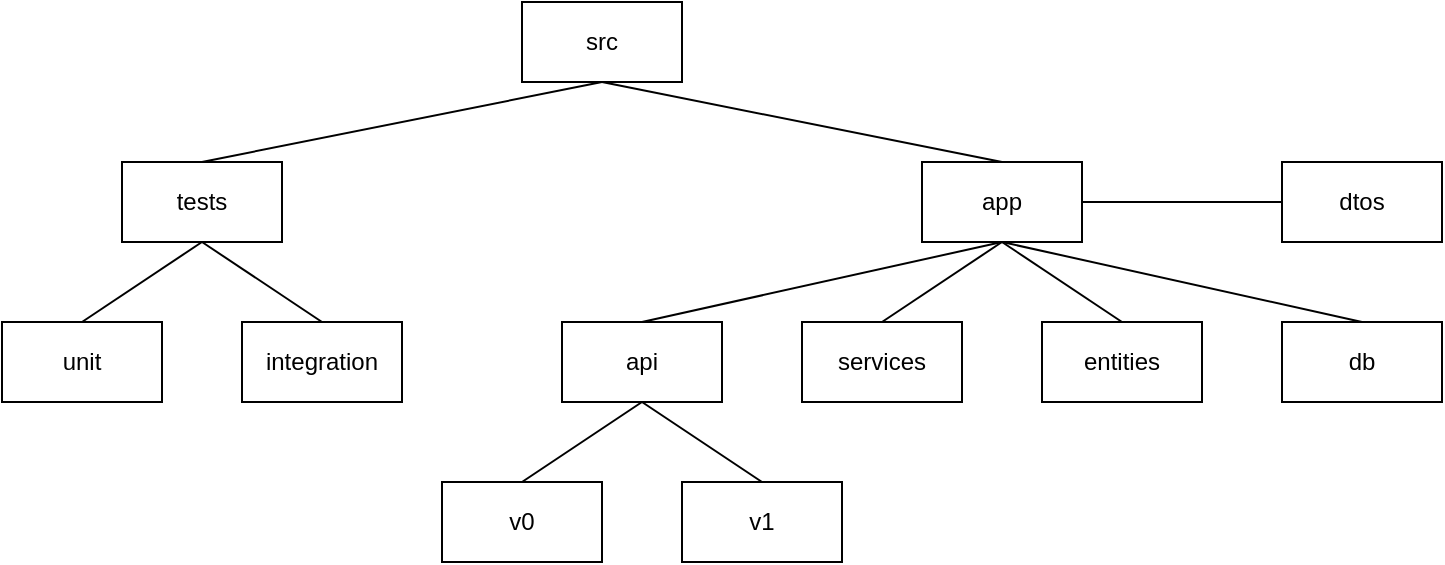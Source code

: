 <mxfile version="14.7.4" type="embed" pages="3"><diagram id="9Jkgpd1ErI1OY1Kt9OBI" name="Project structure"><mxGraphModel dx="1049" dy="727" grid="1" gridSize="10" guides="1" tooltips="1" connect="1" arrows="1" fold="1" page="1" pageScale="1" pageWidth="850" pageHeight="1100" math="0" shadow="0"><root><mxCell id="Klsr_W6flV2-ivs9cT9d-0"/><mxCell id="Klsr_W6flV2-ivs9cT9d-1" parent="Klsr_W6flV2-ivs9cT9d-0"/><mxCell id="-LEQNa0bCOew47Dg1BMU-28" value="src" style="rounded=0;whiteSpace=wrap;html=1;" parent="Klsr_W6flV2-ivs9cT9d-1" vertex="1"><mxGeometry x="360" y="40" width="80" height="40" as="geometry"/></mxCell><mxCell id="-LEQNa0bCOew47Dg1BMU-29" value="app" style="rounded=0;whiteSpace=wrap;html=1;" parent="Klsr_W6flV2-ivs9cT9d-1" vertex="1"><mxGeometry x="560" y="120" width="80" height="40" as="geometry"/></mxCell><mxCell id="-LEQNa0bCOew47Dg1BMU-30" value="" style="endArrow=none;html=1;rounded=0;entryX=0.5;entryY=0;entryDx=0;entryDy=0;exitX=0.5;exitY=1;exitDx=0;exitDy=0;" parent="Klsr_W6flV2-ivs9cT9d-1" source="-LEQNa0bCOew47Dg1BMU-28" target="-LEQNa0bCOew47Dg1BMU-29" edge="1"><mxGeometry width="50" height="50" relative="1" as="geometry"><mxPoint x="470" y="250" as="sourcePoint"/><mxPoint x="520" y="200" as="targetPoint"/></mxGeometry></mxCell><mxCell id="-LEQNa0bCOew47Dg1BMU-31" value="tests" style="rounded=0;whiteSpace=wrap;html=1;" parent="Klsr_W6flV2-ivs9cT9d-1" vertex="1"><mxGeometry x="160" y="120" width="80" height="40" as="geometry"/></mxCell><mxCell id="-LEQNa0bCOew47Dg1BMU-32" value="" style="endArrow=none;html=1;rounded=0;exitX=0.5;exitY=0;exitDx=0;exitDy=0;entryX=0.5;entryY=1;entryDx=0;entryDy=0;" parent="Klsr_W6flV2-ivs9cT9d-1" source="-LEQNa0bCOew47Dg1BMU-31" target="-LEQNa0bCOew47Dg1BMU-28" edge="1"><mxGeometry width="50" height="50" relative="1" as="geometry"><mxPoint x="420" y="210" as="sourcePoint"/><mxPoint x="470" y="160" as="targetPoint"/></mxGeometry></mxCell><mxCell id="-LEQNa0bCOew47Dg1BMU-33" value="api" style="rounded=0;whiteSpace=wrap;html=1;" parent="Klsr_W6flV2-ivs9cT9d-1" vertex="1"><mxGeometry x="380" y="200" width="80" height="40" as="geometry"/></mxCell><mxCell id="-LEQNa0bCOew47Dg1BMU-34" value="" style="endArrow=none;html=1;rounded=0;exitX=0.5;exitY=0;exitDx=0;exitDy=0;entryX=0.5;entryY=1;entryDx=0;entryDy=0;" parent="Klsr_W6flV2-ivs9cT9d-1" source="-LEQNa0bCOew47Dg1BMU-33" target="-LEQNa0bCOew47Dg1BMU-29" edge="1"><mxGeometry width="50" height="50" relative="1" as="geometry"><mxPoint x="470" y="260" as="sourcePoint"/><mxPoint x="520" y="210" as="targetPoint"/></mxGeometry></mxCell><mxCell id="-LEQNa0bCOew47Dg1BMU-36" value="services" style="rounded=0;whiteSpace=wrap;html=1;" parent="Klsr_W6flV2-ivs9cT9d-1" vertex="1"><mxGeometry x="500" y="200" width="80" height="40" as="geometry"/></mxCell><mxCell id="-LEQNa0bCOew47Dg1BMU-37" value="" style="endArrow=none;html=1;rounded=0;entryX=0.5;entryY=1;entryDx=0;entryDy=0;exitX=0.5;exitY=0;exitDx=0;exitDy=0;" parent="Klsr_W6flV2-ivs9cT9d-1" source="-LEQNa0bCOew47Dg1BMU-36" target="-LEQNa0bCOew47Dg1BMU-29" edge="1"><mxGeometry width="50" height="50" relative="1" as="geometry"><mxPoint x="470" y="260" as="sourcePoint"/><mxPoint x="520" y="210" as="targetPoint"/></mxGeometry></mxCell><mxCell id="-LEQNa0bCOew47Dg1BMU-39" value="entities" style="rounded=0;whiteSpace=wrap;html=1;" parent="Klsr_W6flV2-ivs9cT9d-1" vertex="1"><mxGeometry x="620" y="200" width="80" height="40" as="geometry"/></mxCell><mxCell id="-LEQNa0bCOew47Dg1BMU-40" value="" style="endArrow=none;html=1;rounded=0;entryX=0.5;entryY=1;entryDx=0;entryDy=0;exitX=0.5;exitY=0;exitDx=0;exitDy=0;" parent="Klsr_W6flV2-ivs9cT9d-1" source="-LEQNa0bCOew47Dg1BMU-39" target="-LEQNa0bCOew47Dg1BMU-29" edge="1"><mxGeometry width="50" height="50" relative="1" as="geometry"><mxPoint x="580" y="250" as="sourcePoint"/><mxPoint x="630" y="200" as="targetPoint"/></mxGeometry></mxCell><mxCell id="-LEQNa0bCOew47Dg1BMU-41" value="db" style="rounded=0;whiteSpace=wrap;html=1;" parent="Klsr_W6flV2-ivs9cT9d-1" vertex="1"><mxGeometry x="740" y="200" width="80" height="40" as="geometry"/></mxCell><mxCell id="-LEQNa0bCOew47Dg1BMU-42" value="" style="endArrow=none;html=1;rounded=0;entryX=0.5;entryY=1;entryDx=0;entryDy=0;exitX=0.5;exitY=0;exitDx=0;exitDy=0;" parent="Klsr_W6flV2-ivs9cT9d-1" source="-LEQNa0bCOew47Dg1BMU-41" target="-LEQNa0bCOew47Dg1BMU-29" edge="1"><mxGeometry width="50" height="50" relative="1" as="geometry"><mxPoint x="580" y="250" as="sourcePoint"/><mxPoint x="630" y="200" as="targetPoint"/></mxGeometry></mxCell><mxCell id="C4Uwq72jIhiJsbBoPo_7-0" value="unit" style="rounded=0;whiteSpace=wrap;html=1;" parent="Klsr_W6flV2-ivs9cT9d-1" vertex="1"><mxGeometry x="100" y="200" width="80" height="40" as="geometry"/></mxCell><mxCell id="C4Uwq72jIhiJsbBoPo_7-1" value="integration" style="rounded=0;whiteSpace=wrap;html=1;" parent="Klsr_W6flV2-ivs9cT9d-1" vertex="1"><mxGeometry x="220" y="200" width="80" height="40" as="geometry"/></mxCell><mxCell id="C4Uwq72jIhiJsbBoPo_7-3" value="" style="endArrow=none;html=1;exitX=0.5;exitY=0;exitDx=0;exitDy=0;entryX=0.5;entryY=1;entryDx=0;entryDy=0;" parent="Klsr_W6flV2-ivs9cT9d-1" source="C4Uwq72jIhiJsbBoPo_7-1" target="-LEQNa0bCOew47Dg1BMU-31" edge="1"><mxGeometry width="50" height="50" relative="1" as="geometry"><mxPoint x="390" y="240" as="sourcePoint"/><mxPoint x="440" y="190" as="targetPoint"/></mxGeometry></mxCell><mxCell id="C4Uwq72jIhiJsbBoPo_7-4" value="" style="endArrow=none;html=1;exitX=0.5;exitY=0;exitDx=0;exitDy=0;entryX=0.5;entryY=1;entryDx=0;entryDy=0;" parent="Klsr_W6flV2-ivs9cT9d-1" source="C4Uwq72jIhiJsbBoPo_7-0" target="-LEQNa0bCOew47Dg1BMU-31" edge="1"><mxGeometry width="50" height="50" relative="1" as="geometry"><mxPoint x="390" y="240" as="sourcePoint"/><mxPoint x="440" y="190" as="targetPoint"/></mxGeometry></mxCell><mxCell id="C4Uwq72jIhiJsbBoPo_7-5" value="v1" style="rounded=0;whiteSpace=wrap;html=1;" parent="Klsr_W6flV2-ivs9cT9d-1" vertex="1"><mxGeometry x="440" y="280" width="80" height="40" as="geometry"/></mxCell><mxCell id="C4Uwq72jIhiJsbBoPo_7-6" value="v0" style="rounded=0;whiteSpace=wrap;html=1;" parent="Klsr_W6flV2-ivs9cT9d-1" vertex="1"><mxGeometry x="320" y="280" width="80" height="40" as="geometry"/></mxCell><mxCell id="C4Uwq72jIhiJsbBoPo_7-7" value="" style="endArrow=none;html=1;exitX=0.5;exitY=0;exitDx=0;exitDy=0;entryX=0.5;entryY=1;entryDx=0;entryDy=0;" parent="Klsr_W6flV2-ivs9cT9d-1" source="C4Uwq72jIhiJsbBoPo_7-6" target="-LEQNa0bCOew47Dg1BMU-33" edge="1"><mxGeometry width="50" height="50" relative="1" as="geometry"><mxPoint x="540" y="240" as="sourcePoint"/><mxPoint x="590" y="190" as="targetPoint"/></mxGeometry></mxCell><mxCell id="C4Uwq72jIhiJsbBoPo_7-8" value="" style="endArrow=none;html=1;exitX=0.5;exitY=0;exitDx=0;exitDy=0;entryX=0.5;entryY=1;entryDx=0;entryDy=0;" parent="Klsr_W6flV2-ivs9cT9d-1" source="C4Uwq72jIhiJsbBoPo_7-5" target="-LEQNa0bCOew47Dg1BMU-33" edge="1"><mxGeometry width="50" height="50" relative="1" as="geometry"><mxPoint x="540" y="240" as="sourcePoint"/><mxPoint x="590" y="190" as="targetPoint"/></mxGeometry></mxCell><mxCell id="ia8dxGhnC2V8vqeX2w2T-0" value="dtos" style="rounded=0;whiteSpace=wrap;html=1;" parent="Klsr_W6flV2-ivs9cT9d-1" vertex="1"><mxGeometry x="740" y="120" width="80" height="40" as="geometry"/></mxCell><mxCell id="ia8dxGhnC2V8vqeX2w2T-1" value="" style="endArrow=none;html=1;entryX=1;entryY=0.5;entryDx=0;entryDy=0;exitX=0;exitY=0.5;exitDx=0;exitDy=0;" parent="Klsr_W6flV2-ivs9cT9d-1" source="ia8dxGhnC2V8vqeX2w2T-0" target="-LEQNa0bCOew47Dg1BMU-29" edge="1"><mxGeometry width="50" height="50" relative="1" as="geometry"><mxPoint x="560" y="240" as="sourcePoint"/><mxPoint x="610" y="190" as="targetPoint"/></mxGeometry></mxCell></root></mxGraphModel></diagram><diagram id="kMattpfkj0vfWsB_FAG9" name="HashingService"><mxGraphModel dx="2084" dy="855" grid="1" gridSize="10" guides="1" tooltips="1" connect="1" arrows="1" fold="1" page="1" pageScale="1" pageWidth="850" pageHeight="1100" math="0" shadow="0"><root><mxCell id="0"/><mxCell id="1" parent="0"/><mxCell id="_XV3HHk5FDAGLDEpgzGO-1" value="&lt;p style=&quot;margin: 0px ; margin-top: 4px ; text-align: center&quot;&gt;&lt;i&gt;&amp;lt;&amp;lt;Dataclass&amp;gt;&amp;gt;&lt;/i&gt;&lt;br&gt;&lt;/p&gt;&lt;p style=&quot;margin: 0px ; margin-top: 4px ; text-align: center&quot;&gt;&lt;i&gt;&lt;b&gt;HashesRequest&lt;/b&gt;&lt;/i&gt;&lt;/p&gt;&lt;p style=&quot;margin: 0px ; margin-left: 4px&quot;&gt;+ data: str&lt;br&gt;+ algorithm: str&lt;/p&gt;&lt;p style=&quot;margin: 0px ; margin-left: 4px&quot;&gt;&lt;br&gt;&lt;/p&gt;" style="verticalAlign=top;align=left;overflow=fill;fontSize=12;fontFamily=Helvetica;html=1;" parent="1" vertex="1"><mxGeometry x="800" y="80" width="200" height="80" as="geometry"/></mxCell><mxCell id="KA4XaVMnBRtYUskUD7Ue-1" value="&lt;p style=&quot;margin: 0px ; margin-top: 4px ; text-align: center&quot;&gt;&lt;i&gt;&amp;lt;&amp;lt;Dataclass&amp;gt;&amp;gt;&lt;/i&gt;&lt;br&gt;&lt;/p&gt;&lt;p style=&quot;margin: 0px ; margin-top: 4px ; text-align: center&quot;&gt;&lt;i&gt;&lt;b&gt;HashesResponse&lt;/b&gt;&lt;/i&gt;&lt;/p&gt;&lt;p style=&quot;margin: 0px ; margin-left: 4px&quot;&gt;+ algorithm: str&lt;br&gt;+ bits: int&lt;/p&gt;&lt;p style=&quot;margin: 0px ; margin-left: 4px&quot;&gt;+ checksum: str&lt;br&gt;&lt;/p&gt;&lt;p style=&quot;margin: 0px ; margin-left: 4px&quot;&gt;+ is_secure: bool&lt;br&gt;&lt;/p&gt;&lt;p style=&quot;margin: 0px ; margin-left: 4px&quot;&gt;&lt;br&gt;&lt;/p&gt;" style="verticalAlign=top;align=left;overflow=fill;fontSize=12;fontFamily=Helvetica;html=1;" parent="1" vertex="1"><mxGeometry x="800" y="240" width="200" height="100" as="geometry"/></mxCell><mxCell id="84k3BL1g03G0u2ZJie2Q-1" value="" style="endArrow=open;endSize=12;dashed=1;html=1;exitX=1;exitY=0.5;exitDx=0;exitDy=0;entryX=0;entryY=0.5;entryDx=0;entryDy=0;" parent="1" source="1zsoZmz91Y7R-jIIYZdZ-5" target="_XV3HHk5FDAGLDEpgzGO-1" edge="1"><mxGeometry width="160" relative="1" as="geometry"><mxPoint x="630" y="170" as="sourcePoint"/><mxPoint x="790" y="170" as="targetPoint"/></mxGeometry></mxCell><mxCell id="84k3BL1g03G0u2ZJie2Q-2" value="" style="endArrow=open;endSize=12;dashed=1;html=1;entryX=0;entryY=0.5;entryDx=0;entryDy=0;exitX=1;exitY=0.5;exitDx=0;exitDy=0;rounded=0;" parent="1" source="1zsoZmz91Y7R-jIIYZdZ-5" target="KA4XaVMnBRtYUskUD7Ue-1" edge="1"><mxGeometry width="160" relative="1" as="geometry"><mxPoint x="680" y="390" as="sourcePoint"/><mxPoint x="840" y="390" as="targetPoint"/><Array as="points"><mxPoint x="720" y="120"/><mxPoint x="720" y="290"/></Array></mxGeometry></mxCell><mxCell id="ELBG_CtfMVHB0vTM7BGJ-1" value="Diagrams" parent="0"/><mxCell id="1zsoZmz91Y7R-jIIYZdZ-1" value="HashingServiceImpl" style="swimlane;fontStyle=1;align=center;verticalAlign=top;childLayout=stackLayout;horizontal=1;startSize=26;horizontalStack=0;resizeParent=1;resizeParentMax=0;resizeLast=0;collapsible=1;marginBottom=0;" parent="ELBG_CtfMVHB0vTM7BGJ-1" vertex="1"><mxGeometry x="240" y="280" width="360" height="86" as="geometry"><mxRectangle x="280" y="80" width="100" height="26" as="alternateBounds"/></mxGeometry></mxCell><mxCell id="1zsoZmz91Y7R-jIIYZdZ-2" value="- factory: HashingAlgorithmFactory" style="text;strokeColor=none;fillColor=none;align=left;verticalAlign=top;spacingLeft=4;spacingRight=4;overflow=hidden;rotatable=0;points=[[0,0.5],[1,0.5]];portConstraint=eastwest;" parent="1zsoZmz91Y7R-jIIYZdZ-1" vertex="1"><mxGeometry y="26" width="360" height="26" as="geometry"/></mxCell><mxCell id="1zsoZmz91Y7R-jIIYZdZ-3" value="" style="line;strokeWidth=1;fillColor=none;align=left;verticalAlign=middle;spacingTop=-1;spacingLeft=3;spacingRight=3;rotatable=0;labelPosition=right;points=[];portConstraint=eastwest;" parent="1zsoZmz91Y7R-jIIYZdZ-1" vertex="1"><mxGeometry y="52" width="360" height="8" as="geometry"/></mxCell><mxCell id="1zsoZmz91Y7R-jIIYZdZ-4" value="+ hashUserData(request: HashesRequest): HashesResponse" style="text;strokeColor=none;fillColor=none;align=left;verticalAlign=top;spacingLeft=4;spacingRight=4;overflow=hidden;rotatable=0;points=[[0,0.5],[1,0.5]];portConstraint=eastwest;" parent="1zsoZmz91Y7R-jIIYZdZ-1" vertex="1"><mxGeometry y="60" width="360" height="26" as="geometry"/></mxCell><mxCell id="1zsoZmz91Y7R-jIIYZdZ-5" value="&lt;p style=&quot;margin: 0px ; margin-top: 4px ; text-align: center&quot;&gt;&lt;i&gt;&amp;lt;&amp;lt;Interface&amp;gt;&amp;gt;&lt;/i&gt;&lt;br&gt;&lt;b&gt;HashingService&lt;/b&gt;&lt;/p&gt;&lt;hr size=&quot;1&quot;&gt;&lt;p style=&quot;margin: 0px ; margin-left: 4px&quot;&gt;&lt;span&gt;+ hashUserData(request: HashesRequest): HashesResponse&lt;/span&gt;&lt;/p&gt;" style="verticalAlign=top;align=left;overflow=fill;fontSize=12;fontFamily=Helvetica;html=1;" parent="ELBG_CtfMVHB0vTM7BGJ-1" vertex="1"><mxGeometry x="240" y="80" width="360" height="80" as="geometry"/></mxCell><mxCell id="1zsoZmz91Y7R-jIIYZdZ-6" value="" style="endArrow=block;dashed=1;endFill=0;endSize=12;html=1;rounded=0;exitX=0.5;exitY=0;exitDx=0;exitDy=0;entryX=0.5;entryY=1;entryDx=0;entryDy=0;" parent="ELBG_CtfMVHB0vTM7BGJ-1" source="1zsoZmz91Y7R-jIIYZdZ-1" target="1zsoZmz91Y7R-jIIYZdZ-5" edge="1"><mxGeometry width="160" relative="1" as="geometry"><mxPoint x="340" y="230" as="sourcePoint"/><mxPoint x="500" y="230" as="targetPoint"/></mxGeometry></mxCell><mxCell id="1zsoZmz91Y7R-jIIYZdZ-7" value="&lt;p style=&quot;margin: 0px ; margin-top: 4px ; text-align: center&quot;&gt;&lt;i&gt;&amp;lt;&amp;lt;Interface&amp;gt;&amp;gt;&lt;/i&gt;&lt;br&gt;&lt;b&gt;HashingAlgorithm&lt;/b&gt;&lt;/p&gt;&lt;hr size=&quot;1&quot;&gt;&lt;p style=&quot;margin: 0px ; margin-left: 4px&quot;&gt;+ name: string&lt;/p&gt;&lt;p style=&quot;margin: 0px ; margin-left: 4px&quot;&gt;+ bits: string&lt;/p&gt;&lt;p style=&quot;margin: 0px ; margin-left: 4px&quot;&gt;+ isSecure: bool&lt;/p&gt;&lt;hr&gt;&lt;p style=&quot;margin: 0px ; margin-left: 4px&quot;&gt;+ hash(data: string): string&lt;/p&gt;" style="verticalAlign=top;align=left;overflow=fill;fontSize=12;fontFamily=Helvetica;html=1;" parent="ELBG_CtfMVHB0vTM7BGJ-1" vertex="1"><mxGeometry x="80" y="480" width="200" height="130" as="geometry"/></mxCell><mxCell id="1zsoZmz91Y7R-jIIYZdZ-8" value="&lt;p style=&quot;margin: 0px ; margin-top: 4px ; text-align: center&quot;&gt;&lt;i&gt;&amp;lt;&amp;lt;Interface&amp;gt;&amp;gt;&lt;/i&gt;&lt;br&gt;&lt;b&gt;HashingAlgorithmFactory&lt;/b&gt;&lt;/p&gt;&lt;hr size=&quot;1&quot;&gt;&lt;p style=&quot;margin: 0px ; margin-left: 4px&quot;&gt;&lt;/p&gt;&lt;p style=&quot;margin: 0px ; margin-left: 4px&quot;&gt;+ createAlgorithm(algorithm_name: string): Optional&amp;lt;HashingAlgorithm&amp;gt;&lt;/p&gt;&lt;p style=&quot;margin: 0px ; margin-left: 4px&quot;&gt;+ getAvailableAlgorithms(): List&amp;lt;string&amp;gt;&lt;/p&gt;" style="verticalAlign=top;align=left;overflow=fill;fontSize=12;fontFamily=Helvetica;html=1;" parent="ELBG_CtfMVHB0vTM7BGJ-1" vertex="1"><mxGeometry x="680" y="505" width="390" height="80" as="geometry"/></mxCell><mxCell id="1zsoZmz91Y7R-jIIYZdZ-9" value="MD5HashingAlgorithm" style="swimlane;fontStyle=1;align=center;verticalAlign=top;childLayout=stackLayout;horizontal=1;startSize=26;horizontalStack=0;resizeParent=1;resizeParentMax=0;resizeLast=0;collapsible=1;marginBottom=0;" parent="ELBG_CtfMVHB0vTM7BGJ-1" vertex="1"><mxGeometry x="-180" y="720" width="160" height="138" as="geometry"/></mxCell><mxCell id="1zsoZmz91Y7R-jIIYZdZ-10" value="+ name: string = &quot;md5&quot;" style="text;strokeColor=none;fillColor=none;align=left;verticalAlign=top;spacingLeft=4;spacingRight=4;overflow=hidden;rotatable=0;points=[[0,0.5],[1,0.5]];portConstraint=eastwest;" parent="1zsoZmz91Y7R-jIIYZdZ-9" vertex="1"><mxGeometry y="26" width="160" height="26" as="geometry"/></mxCell><mxCell id="1zsoZmz91Y7R-jIIYZdZ-24" value="+ bits: int = 128" style="text;strokeColor=none;fillColor=none;align=left;verticalAlign=top;spacingLeft=4;spacingRight=4;overflow=hidden;rotatable=0;points=[[0,0.5],[1,0.5]];portConstraint=eastwest;" parent="1zsoZmz91Y7R-jIIYZdZ-9" vertex="1"><mxGeometry y="52" width="160" height="26" as="geometry"/></mxCell><mxCell id="1zsoZmz91Y7R-jIIYZdZ-25" value="+ is_secure: bool = false" style="text;strokeColor=none;fillColor=none;align=left;verticalAlign=top;spacingLeft=4;spacingRight=4;overflow=hidden;rotatable=0;points=[[0,0.5],[1,0.5]];portConstraint=eastwest;" parent="1zsoZmz91Y7R-jIIYZdZ-9" vertex="1"><mxGeometry y="78" width="160" height="26" as="geometry"/></mxCell><mxCell id="1zsoZmz91Y7R-jIIYZdZ-11" value="" style="line;strokeWidth=1;fillColor=none;align=left;verticalAlign=middle;spacingTop=-1;spacingLeft=3;spacingRight=3;rotatable=0;labelPosition=right;points=[];portConstraint=eastwest;" parent="1zsoZmz91Y7R-jIIYZdZ-9" vertex="1"><mxGeometry y="104" width="160" height="8" as="geometry"/></mxCell><mxCell id="1zsoZmz91Y7R-jIIYZdZ-12" value="+ hash(data: string): string" style="text;strokeColor=none;fillColor=none;align=left;verticalAlign=top;spacingLeft=4;spacingRight=4;overflow=hidden;rotatable=0;points=[[0,0.5],[1,0.5]];portConstraint=eastwest;" parent="1zsoZmz91Y7R-jIIYZdZ-9" vertex="1"><mxGeometry y="112" width="160" height="26" as="geometry"/></mxCell><mxCell id="1zsoZmz91Y7R-jIIYZdZ-14" value="Use" style="endArrow=open;endSize=12;dashed=1;html=1;rounded=0;entryX=0.5;entryY=0;entryDx=0;entryDy=0;" parent="ELBG_CtfMVHB0vTM7BGJ-1" source="1zsoZmz91Y7R-jIIYZdZ-4" target="1zsoZmz91Y7R-jIIYZdZ-7" edge="1"><mxGeometry width="160" relative="1" as="geometry"><mxPoint x="390" y="380" as="sourcePoint"/><mxPoint x="440" y="400" as="targetPoint"/><Array as="points"><mxPoint x="420" y="400"/><mxPoint x="400" y="400"/><mxPoint x="180" y="400"/></Array></mxGeometry></mxCell><mxCell id="1zsoZmz91Y7R-jIIYZdZ-15" value="Use" style="endArrow=open;endSize=12;dashed=1;html=1;rounded=0;entryX=0.5;entryY=0;entryDx=0;entryDy=0;" parent="ELBG_CtfMVHB0vTM7BGJ-1" source="1zsoZmz91Y7R-jIIYZdZ-4" target="1zsoZmz91Y7R-jIIYZdZ-8" edge="1"><mxGeometry width="160" relative="1" as="geometry"><mxPoint x="450" y="400" as="sourcePoint"/><mxPoint x="440" y="400" as="targetPoint"/><Array as="points"><mxPoint x="420" y="400"/><mxPoint x="875" y="400"/></Array></mxGeometry></mxCell><mxCell id="1zsoZmz91Y7R-jIIYZdZ-26" value="SHA1HashingAlgorithm" style="swimlane;fontStyle=1;align=center;verticalAlign=top;childLayout=stackLayout;horizontal=1;startSize=26;horizontalStack=0;resizeParent=1;resizeParentMax=0;resizeLast=0;collapsible=1;marginBottom=0;" parent="ELBG_CtfMVHB0vTM7BGJ-1" vertex="1"><mxGeometry x="100" y="720" width="160" height="138" as="geometry"/></mxCell><mxCell id="1zsoZmz91Y7R-jIIYZdZ-27" value="+ name: string = &quot;sha1&quot;" style="text;strokeColor=none;fillColor=none;align=left;verticalAlign=top;spacingLeft=4;spacingRight=4;overflow=hidden;rotatable=0;points=[[0,0.5],[1,0.5]];portConstraint=eastwest;" parent="1zsoZmz91Y7R-jIIYZdZ-26" vertex="1"><mxGeometry y="26" width="160" height="26" as="geometry"/></mxCell><mxCell id="1zsoZmz91Y7R-jIIYZdZ-28" value="+ bits: int = 160" style="text;strokeColor=none;fillColor=none;align=left;verticalAlign=top;spacingLeft=4;spacingRight=4;overflow=hidden;rotatable=0;points=[[0,0.5],[1,0.5]];portConstraint=eastwest;" parent="1zsoZmz91Y7R-jIIYZdZ-26" vertex="1"><mxGeometry y="52" width="160" height="26" as="geometry"/></mxCell><mxCell id="1zsoZmz91Y7R-jIIYZdZ-29" value="+ is_secure: bool = false" style="text;strokeColor=none;fillColor=none;align=left;verticalAlign=top;spacingLeft=4;spacingRight=4;overflow=hidden;rotatable=0;points=[[0,0.5],[1,0.5]];portConstraint=eastwest;" parent="1zsoZmz91Y7R-jIIYZdZ-26" vertex="1"><mxGeometry y="78" width="160" height="26" as="geometry"/></mxCell><mxCell id="1zsoZmz91Y7R-jIIYZdZ-30" value="" style="line;strokeWidth=1;fillColor=none;align=left;verticalAlign=middle;spacingTop=-1;spacingLeft=3;spacingRight=3;rotatable=0;labelPosition=right;points=[];portConstraint=eastwest;" parent="1zsoZmz91Y7R-jIIYZdZ-26" vertex="1"><mxGeometry y="104" width="160" height="8" as="geometry"/></mxCell><mxCell id="1zsoZmz91Y7R-jIIYZdZ-31" value="+ hash(data: string): string" style="text;strokeColor=none;fillColor=none;align=left;verticalAlign=top;spacingLeft=4;spacingRight=4;overflow=hidden;rotatable=0;points=[[0,0.5],[1,0.5]];portConstraint=eastwest;" parent="1zsoZmz91Y7R-jIIYZdZ-26" vertex="1"><mxGeometry y="112" width="160" height="26" as="geometry"/></mxCell><mxCell id="1zsoZmz91Y7R-jIIYZdZ-32" value="SHA256HashingAlgorithm" style="swimlane;fontStyle=1;align=center;verticalAlign=top;childLayout=stackLayout;horizontal=1;startSize=26;horizontalStack=0;resizeParent=1;resizeParentMax=0;resizeLast=0;collapsible=1;marginBottom=0;" parent="ELBG_CtfMVHB0vTM7BGJ-1" vertex="1"><mxGeometry x="380" y="720" width="160" height="138" as="geometry"/></mxCell><mxCell id="1zsoZmz91Y7R-jIIYZdZ-33" value="+ name: string = &quot;sha256&quot;" style="text;strokeColor=none;fillColor=none;align=left;verticalAlign=top;spacingLeft=4;spacingRight=4;overflow=hidden;rotatable=0;points=[[0,0.5],[1,0.5]];portConstraint=eastwest;" parent="1zsoZmz91Y7R-jIIYZdZ-32" vertex="1"><mxGeometry y="26" width="160" height="26" as="geometry"/></mxCell><mxCell id="1zsoZmz91Y7R-jIIYZdZ-34" value="+ bits: int = 256" style="text;strokeColor=none;fillColor=none;align=left;verticalAlign=top;spacingLeft=4;spacingRight=4;overflow=hidden;rotatable=0;points=[[0,0.5],[1,0.5]];portConstraint=eastwest;" parent="1zsoZmz91Y7R-jIIYZdZ-32" vertex="1"><mxGeometry y="52" width="160" height="26" as="geometry"/></mxCell><mxCell id="1zsoZmz91Y7R-jIIYZdZ-35" value="+ is_secure: bool = true" style="text;strokeColor=none;fillColor=none;align=left;verticalAlign=top;spacingLeft=4;spacingRight=4;overflow=hidden;rotatable=0;points=[[0,0.5],[1,0.5]];portConstraint=eastwest;" parent="1zsoZmz91Y7R-jIIYZdZ-32" vertex="1"><mxGeometry y="78" width="160" height="26" as="geometry"/></mxCell><mxCell id="1zsoZmz91Y7R-jIIYZdZ-36" value="" style="line;strokeWidth=1;fillColor=none;align=left;verticalAlign=middle;spacingTop=-1;spacingLeft=3;spacingRight=3;rotatable=0;labelPosition=right;points=[];portConstraint=eastwest;" parent="1zsoZmz91Y7R-jIIYZdZ-32" vertex="1"><mxGeometry y="104" width="160" height="8" as="geometry"/></mxCell><mxCell id="1zsoZmz91Y7R-jIIYZdZ-37" value="+ hash(data: string): string" style="text;strokeColor=none;fillColor=none;align=left;verticalAlign=top;spacingLeft=4;spacingRight=4;overflow=hidden;rotatable=0;points=[[0,0.5],[1,0.5]];portConstraint=eastwest;" parent="1zsoZmz91Y7R-jIIYZdZ-32" vertex="1"><mxGeometry y="112" width="160" height="26" as="geometry"/></mxCell><mxCell id="1zsoZmz91Y7R-jIIYZdZ-39" value="" style="endArrow=block;dashed=1;endFill=0;endSize=12;html=1;rounded=0;exitX=0.5;exitY=0;exitDx=0;exitDy=0;entryX=0.5;entryY=1;entryDx=0;entryDy=0;" parent="ELBG_CtfMVHB0vTM7BGJ-1" source="1zsoZmz91Y7R-jIIYZdZ-9" target="1zsoZmz91Y7R-jIIYZdZ-7" edge="1"><mxGeometry width="160" relative="1" as="geometry"><mxPoint x="350" y="830" as="sourcePoint"/><mxPoint x="510" y="830" as="targetPoint"/><Array as="points"><mxPoint x="-100" y="680"/><mxPoint x="180" y="680"/></Array></mxGeometry></mxCell><mxCell id="1zsoZmz91Y7R-jIIYZdZ-40" value="" style="endArrow=block;dashed=1;endFill=0;endSize=12;html=1;rounded=0;entryX=0.5;entryY=1;entryDx=0;entryDy=0;exitX=0.5;exitY=0;exitDx=0;exitDy=0;" parent="ELBG_CtfMVHB0vTM7BGJ-1" source="1zsoZmz91Y7R-jIIYZdZ-26" target="1zsoZmz91Y7R-jIIYZdZ-7" edge="1"><mxGeometry width="160" relative="1" as="geometry"><mxPoint x="350" y="830" as="sourcePoint"/><mxPoint x="240" y="630" as="targetPoint"/></mxGeometry></mxCell><mxCell id="1zsoZmz91Y7R-jIIYZdZ-41" value="" style="endArrow=block;dashed=1;endFill=0;endSize=12;html=1;rounded=0;entryX=0.5;entryY=1;entryDx=0;entryDy=0;exitX=0.5;exitY=0;exitDx=0;exitDy=0;" parent="ELBG_CtfMVHB0vTM7BGJ-1" source="1zsoZmz91Y7R-jIIYZdZ-32" target="1zsoZmz91Y7R-jIIYZdZ-7" edge="1"><mxGeometry width="160" relative="1" as="geometry"><mxPoint x="270" y="770" as="sourcePoint"/><mxPoint x="430" y="770" as="targetPoint"/><Array as="points"><mxPoint x="460" y="680"/><mxPoint x="180" y="680"/></Array></mxGeometry></mxCell><mxCell id="1zsoZmz91Y7R-jIIYZdZ-47" value="HashingAlgorithmFactoryImpl" style="swimlane;fontStyle=1;align=center;verticalAlign=top;childLayout=stackLayout;horizontal=1;startSize=26;horizontalStack=0;resizeParent=1;resizeParentMax=0;resizeLast=0;collapsible=1;marginBottom=0;" parent="ELBG_CtfMVHB0vTM7BGJ-1" vertex="1"><mxGeometry x="675" y="720" width="400" height="112" as="geometry"><mxRectangle x="280" y="80" width="100" height="26" as="alternateBounds"/></mxGeometry></mxCell><mxCell id="1zsoZmz91Y7R-jIIYZdZ-48" value="- factory: HashingAlgorithmFactory" style="text;strokeColor=none;fillColor=none;align=left;verticalAlign=top;spacingLeft=4;spacingRight=4;overflow=hidden;rotatable=0;points=[[0,0.5],[1,0.5]];portConstraint=eastwest;" parent="1zsoZmz91Y7R-jIIYZdZ-47" vertex="1"><mxGeometry y="26" width="400" height="26" as="geometry"/></mxCell><mxCell id="1zsoZmz91Y7R-jIIYZdZ-49" value="" style="line;strokeWidth=1;fillColor=none;align=left;verticalAlign=middle;spacingTop=-1;spacingLeft=3;spacingRight=3;rotatable=0;labelPosition=right;points=[];portConstraint=eastwest;" parent="1zsoZmz91Y7R-jIIYZdZ-47" vertex="1"><mxGeometry y="52" width="400" height="8" as="geometry"/></mxCell><mxCell id="1zsoZmz91Y7R-jIIYZdZ-50" value="+ createAlgorithm(algorithm_name: string): Optional&lt;HashingAlgorithm&gt;&#10;" style="text;strokeColor=none;fillColor=none;align=left;verticalAlign=top;spacingLeft=4;spacingRight=4;overflow=hidden;rotatable=0;points=[[0,0.5],[1,0.5]];portConstraint=eastwest;" parent="1zsoZmz91Y7R-jIIYZdZ-47" vertex="1"><mxGeometry y="60" width="400" height="26" as="geometry"/></mxCell><mxCell id="1zsoZmz91Y7R-jIIYZdZ-51" value="+ getAvailableAlgorithms(): List&lt;string&gt;" style="text;strokeColor=none;fillColor=none;align=left;verticalAlign=top;spacingLeft=4;spacingRight=4;overflow=hidden;rotatable=0;points=[[0,0.5],[1,0.5]];portConstraint=eastwest;" parent="1zsoZmz91Y7R-jIIYZdZ-47" vertex="1"><mxGeometry y="86" width="400" height="26" as="geometry"/></mxCell><mxCell id="1zsoZmz91Y7R-jIIYZdZ-52" value="Use" style="endArrow=open;endSize=12;dashed=1;html=1;rounded=0;entryX=1;entryY=0.5;entryDx=0;entryDy=0;exitX=0;exitY=0.5;exitDx=0;exitDy=0;" parent="ELBG_CtfMVHB0vTM7BGJ-1" source="1zsoZmz91Y7R-jIIYZdZ-8" target="1zsoZmz91Y7R-jIIYZdZ-7" edge="1"><mxGeometry width="160" relative="1" as="geometry"><mxPoint x="450" y="610" as="sourcePoint"/><mxPoint x="610" y="610" as="targetPoint"/></mxGeometry></mxCell><mxCell id="1zsoZmz91Y7R-jIIYZdZ-53" value="" style="endArrow=block;dashed=1;endFill=0;endSize=12;html=1;rounded=0;entryX=0.5;entryY=1;entryDx=0;entryDy=0;exitX=0.5;exitY=0;exitDx=0;exitDy=0;" parent="ELBG_CtfMVHB0vTM7BGJ-1" source="1zsoZmz91Y7R-jIIYZdZ-47" target="1zsoZmz91Y7R-jIIYZdZ-8" edge="1"><mxGeometry width="160" relative="1" as="geometry"><mxPoint x="450" y="610" as="sourcePoint"/><mxPoint x="610" y="610" as="targetPoint"/></mxGeometry></mxCell><mxCell id="1zsoZmz91Y7R-jIIYZdZ-54" value="" style="endArrow=open;endSize=12;dashed=1;html=1;rounded=0;" parent="ELBG_CtfMVHB0vTM7BGJ-1" source="1zsoZmz91Y7R-jIIYZdZ-51" target="1zsoZmz91Y7R-jIIYZdZ-12" edge="1"><mxGeometry x="-0.017" width="160" relative="1" as="geometry"><mxPoint x="160" y="1000" as="sourcePoint"/><mxPoint x="-120" y="930" as="targetPoint"/><Array as="points"><mxPoint x="875" y="920"/><mxPoint x="-100" y="920"/></Array><mxPoint x="-1" as="offset"/></mxGeometry></mxCell><mxCell id="1zsoZmz91Y7R-jIIYZdZ-61" value="" style="endArrow=open;endSize=12;dashed=1;html=1;rounded=0;" parent="ELBG_CtfMVHB0vTM7BGJ-1" source="1zsoZmz91Y7R-jIIYZdZ-51" target="1zsoZmz91Y7R-jIIYZdZ-31" edge="1"><mxGeometry width="160" relative="1" as="geometry"><mxPoint x="480" y="960" as="sourcePoint"/><mxPoint x="640" y="960" as="targetPoint"/><Array as="points"><mxPoint x="875" y="920"/><mxPoint x="180" y="920"/></Array></mxGeometry></mxCell><mxCell id="1zsoZmz91Y7R-jIIYZdZ-62" value="" style="endArrow=open;endSize=12;dashed=1;html=1;rounded=0;" parent="ELBG_CtfMVHB0vTM7BGJ-1" source="1zsoZmz91Y7R-jIIYZdZ-51" target="1zsoZmz91Y7R-jIIYZdZ-37" edge="1"><mxGeometry x="-0.25" width="160" relative="1" as="geometry"><mxPoint x="620" y="845" as="sourcePoint"/><mxPoint x="540" y="640" as="targetPoint"/><Array as="points"><mxPoint x="875" y="920"/><mxPoint x="460" y="920"/></Array><mxPoint as="offset"/></mxGeometry></mxCell></root></mxGraphModel></diagram><diagram id="_6NXmWpT0ZR7h1ngBIn4" name="Users Table Data Access"><mxGraphModel dx="1049" dy="727" grid="1" gridSize="10" guides="1" tooltips="1" connect="1" arrows="1" fold="1" page="1" pageScale="1" pageWidth="850" pageHeight="1100" math="0" shadow="0"><root><mxCell id="Cj4LK6rmzCSS-36JF_0l-0"/><mxCell id="Cj4LK6rmzCSS-36JF_0l-1" parent="Cj4LK6rmzCSS-36JF_0l-0"/><mxCell id="hSH9RPBaLnGw9l08r1eP-5" value="" style="endArrow=block;dashed=1;endFill=0;endSize=12;html=1;exitX=0.5;exitY=0;exitDx=0;exitDy=0;entryX=0.5;entryY=1;entryDx=0;entryDy=0;" parent="Cj4LK6rmzCSS-36JF_0l-1" source="unPBW7_OlD6rF3VFDCvc-4" target="unPBW7_OlD6rF3VFDCvc-3" edge="1"><mxGeometry width="160" relative="1" as="geometry"><mxPoint x="390" y="240" as="sourcePoint"/><mxPoint x="380" y="160" as="targetPoint"/></mxGeometry></mxCell><mxCell id="unPBW7_OlD6rF3VFDCvc-3" value="&lt;p style=&quot;margin: 0px ; margin-top: 4px ; text-align: center&quot;&gt;&lt;i&gt;&amp;lt;&amp;lt;Interface&amp;gt;&amp;gt;&lt;/i&gt;&lt;br&gt;&lt;b&gt;UserRepository&lt;/b&gt;&lt;/p&gt;&lt;hr size=&quot;1&quot;&gt;&lt;p style=&quot;margin: 0px ; margin-left: 4px&quot;&gt;&lt;span&gt;+ findById(identifier: int): Optional&amp;lt;User&amp;gt;&lt;/span&gt;&lt;br&gt;&lt;/p&gt;&lt;p style=&quot;margin: 0px ; margin-left: 4px&quot;&gt;+ add(entity: User): None&lt;/p&gt;&lt;p style=&quot;margin: 0px ; margin-left: 4px&quot;&gt;+ remove(entity: User): None&lt;/p&gt;" style="verticalAlign=top;align=left;overflow=fill;fontSize=12;fontFamily=Helvetica;html=1;" vertex="1" parent="Cj4LK6rmzCSS-36JF_0l-1"><mxGeometry x="280" y="20" width="240" height="100" as="geometry"/></mxCell><mxCell id="unPBW7_OlD6rF3VFDCvc-4" value="&lt;p style=&quot;margin: 0px ; margin-top: 4px ; text-align: center&quot;&gt;&lt;b&gt;UserRepositoryImpl&lt;/b&gt;&lt;/p&gt;&lt;hr size=&quot;1&quot;&gt;&lt;p style=&quot;margin: 0px ; margin-left: 4px&quot;&gt;&lt;span&gt;+ findById(identifier: int): Optional&amp;lt;User&amp;gt;&lt;/span&gt;&lt;br&gt;&lt;/p&gt;&lt;p style=&quot;margin: 0px ; margin-left: 4px&quot;&gt;+ add(entity: User): None&lt;/p&gt;&lt;p style=&quot;margin: 0px ; margin-left: 4px&quot;&gt;+ remove(entity: User): None&lt;/p&gt;" style="verticalAlign=top;align=left;overflow=fill;fontSize=12;fontFamily=Helvetica;html=1;" vertex="1" parent="Cj4LK6rmzCSS-36JF_0l-1"><mxGeometry x="280" y="200" width="240" height="100" as="geometry"/></mxCell></root></mxGraphModel></diagram></mxfile>